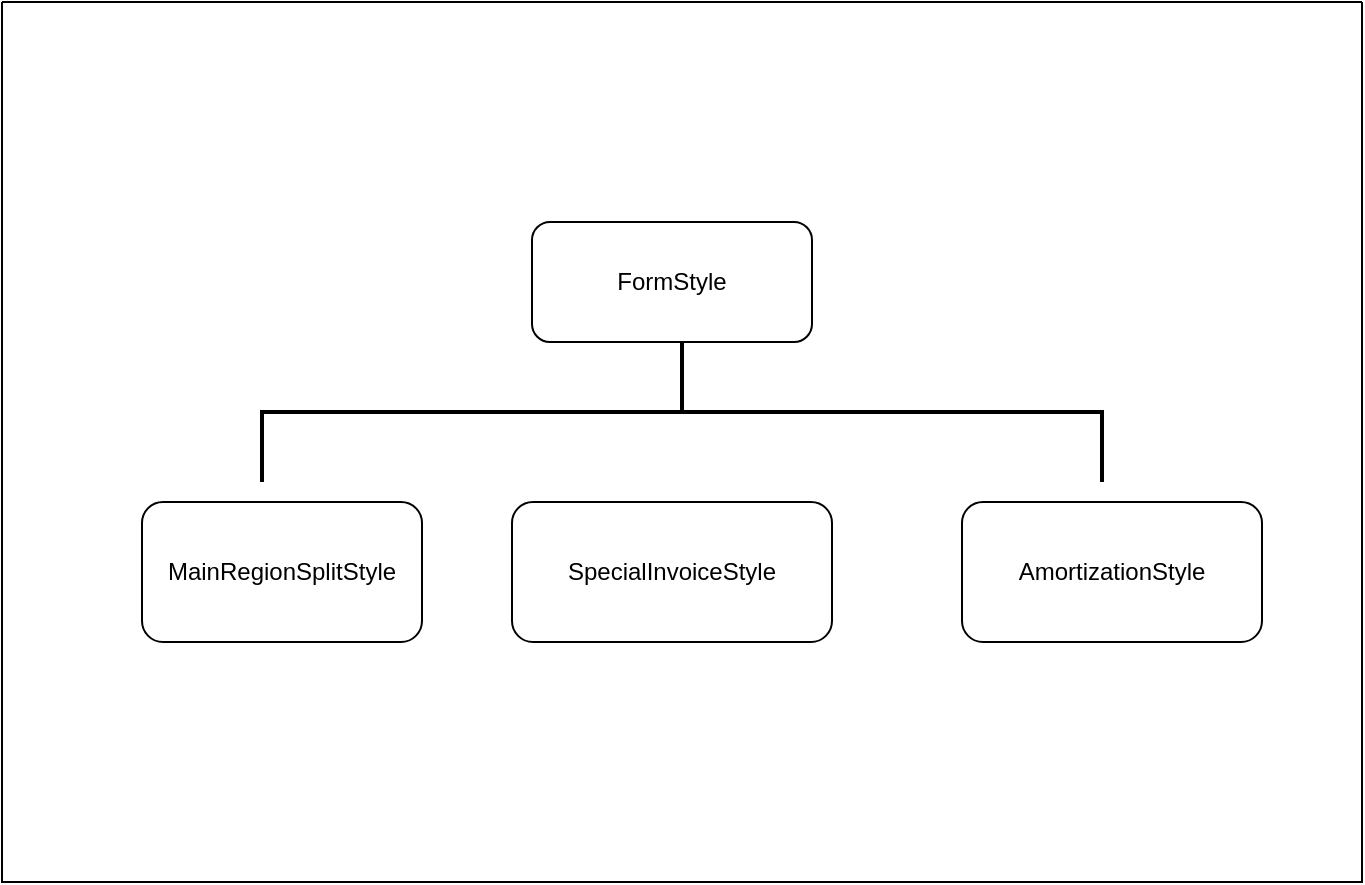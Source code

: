 <mxfile version="21.1.1" type="github">
  <diagram name="第 1 页" id="aZilTmm_DH2yKtGxNfb4">
    <mxGraphModel dx="1562" dy="965" grid="1" gridSize="10" guides="1" tooltips="1" connect="1" arrows="1" fold="1" page="1" pageScale="1" pageWidth="827" pageHeight="1169" background="#ffffff" math="0" shadow="0">
      <root>
        <mxCell id="0" />
        <mxCell id="1" parent="0" />
        <mxCell id="nTW7US3uslXLNnnGSBdh-1" value="" style="swimlane;startSize=0;" vertex="1" parent="1">
          <mxGeometry x="90" y="130" width="680" height="440" as="geometry" />
        </mxCell>
        <mxCell id="nTW7US3uslXLNnnGSBdh-2" value="FormStyle" style="rounded=1;whiteSpace=wrap;html=1;" vertex="1" parent="nTW7US3uslXLNnnGSBdh-1">
          <mxGeometry x="265" y="110" width="140" height="60" as="geometry" />
        </mxCell>
        <mxCell id="nTW7US3uslXLNnnGSBdh-3" value="MainRegionSplitStyle" style="rounded=1;whiteSpace=wrap;html=1;" vertex="1" parent="nTW7US3uslXLNnnGSBdh-1">
          <mxGeometry x="70" y="250" width="140" height="70" as="geometry" />
        </mxCell>
        <mxCell id="nTW7US3uslXLNnnGSBdh-4" value="AmortizationStyle" style="rounded=1;whiteSpace=wrap;html=1;" vertex="1" parent="nTW7US3uslXLNnnGSBdh-1">
          <mxGeometry x="480" y="250" width="150" height="70" as="geometry" />
        </mxCell>
        <mxCell id="nTW7US3uslXLNnnGSBdh-5" value="SpecialInvoiceStyle" style="rounded=1;whiteSpace=wrap;html=1;" vertex="1" parent="nTW7US3uslXLNnnGSBdh-1">
          <mxGeometry x="255" y="250" width="160" height="70" as="geometry" />
        </mxCell>
        <mxCell id="nTW7US3uslXLNnnGSBdh-6" value="" style="strokeWidth=2;html=1;shape=mxgraph.flowchart.annotation_2;align=left;labelPosition=right;pointerEvents=1;direction=south;" vertex="1" parent="nTW7US3uslXLNnnGSBdh-1">
          <mxGeometry x="130" y="170" width="420" height="70" as="geometry" />
        </mxCell>
      </root>
    </mxGraphModel>
  </diagram>
</mxfile>
